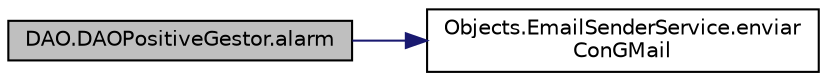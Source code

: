 digraph "DAO.DAOPositiveGestor.alarm"
{
 // LATEX_PDF_SIZE
  edge [fontname="Helvetica",fontsize="10",labelfontname="Helvetica",labelfontsize="10"];
  node [fontname="Helvetica",fontsize="10",shape=record];
  rankdir="LR";
  Node1 [label="DAO.DAOPositiveGestor.alarm",height=0.2,width=0.4,color="black", fillcolor="grey75", style="filled", fontcolor="black",tooltip=" "];
  Node1 -> Node2 [color="midnightblue",fontsize="10",style="solid",fontname="Helvetica"];
  Node2 [label="Objects.EmailSenderService.enviar\lConGMail",height=0.2,width=0.4,color="black", fillcolor="white", style="filled",URL="$class_objects_1_1_email_sender_service.html#a269a1a2a1571457bd0519bc5894a1022",tooltip=" "];
}
